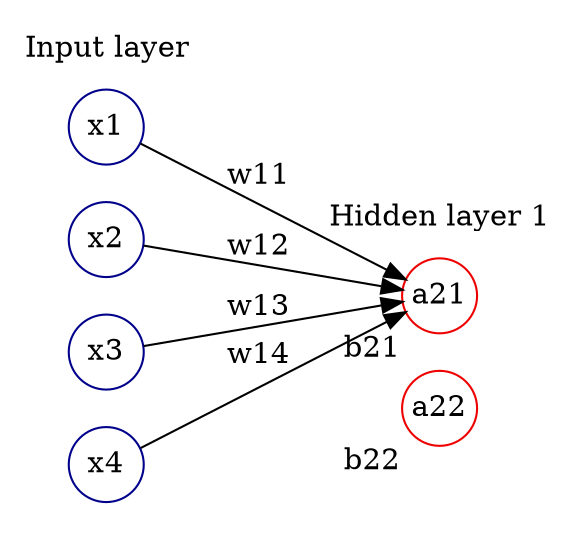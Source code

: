 digraph G {
    rankdir=LR
    splines=line

    node [fixedsize=true, shape=circle, style=solid]

    subgraph cluster_0 {
        color=white;
        node [color=blue4];
        x1 [label="x1"];
        x2 [label="x2"];
        x3 [label="x3"];
        x4 [label="x4"];
        label = "Input layer";
    }

    subgraph cluster_1 {
        color=white;
        node [color=red2];
        a21 [label="a21"];
        a21 [xlabel="b21"];
        a22 [label="a22"];
        a22 [xlabel="b22"];
        label = "Hidden layer 1";
    }

    x1 -> a21 [label="w11"];
    x2 -> a21 [label="w12"];
    x3 -> a21 [label="w13"];
    x4 -> a21 [label="w14"];
}
